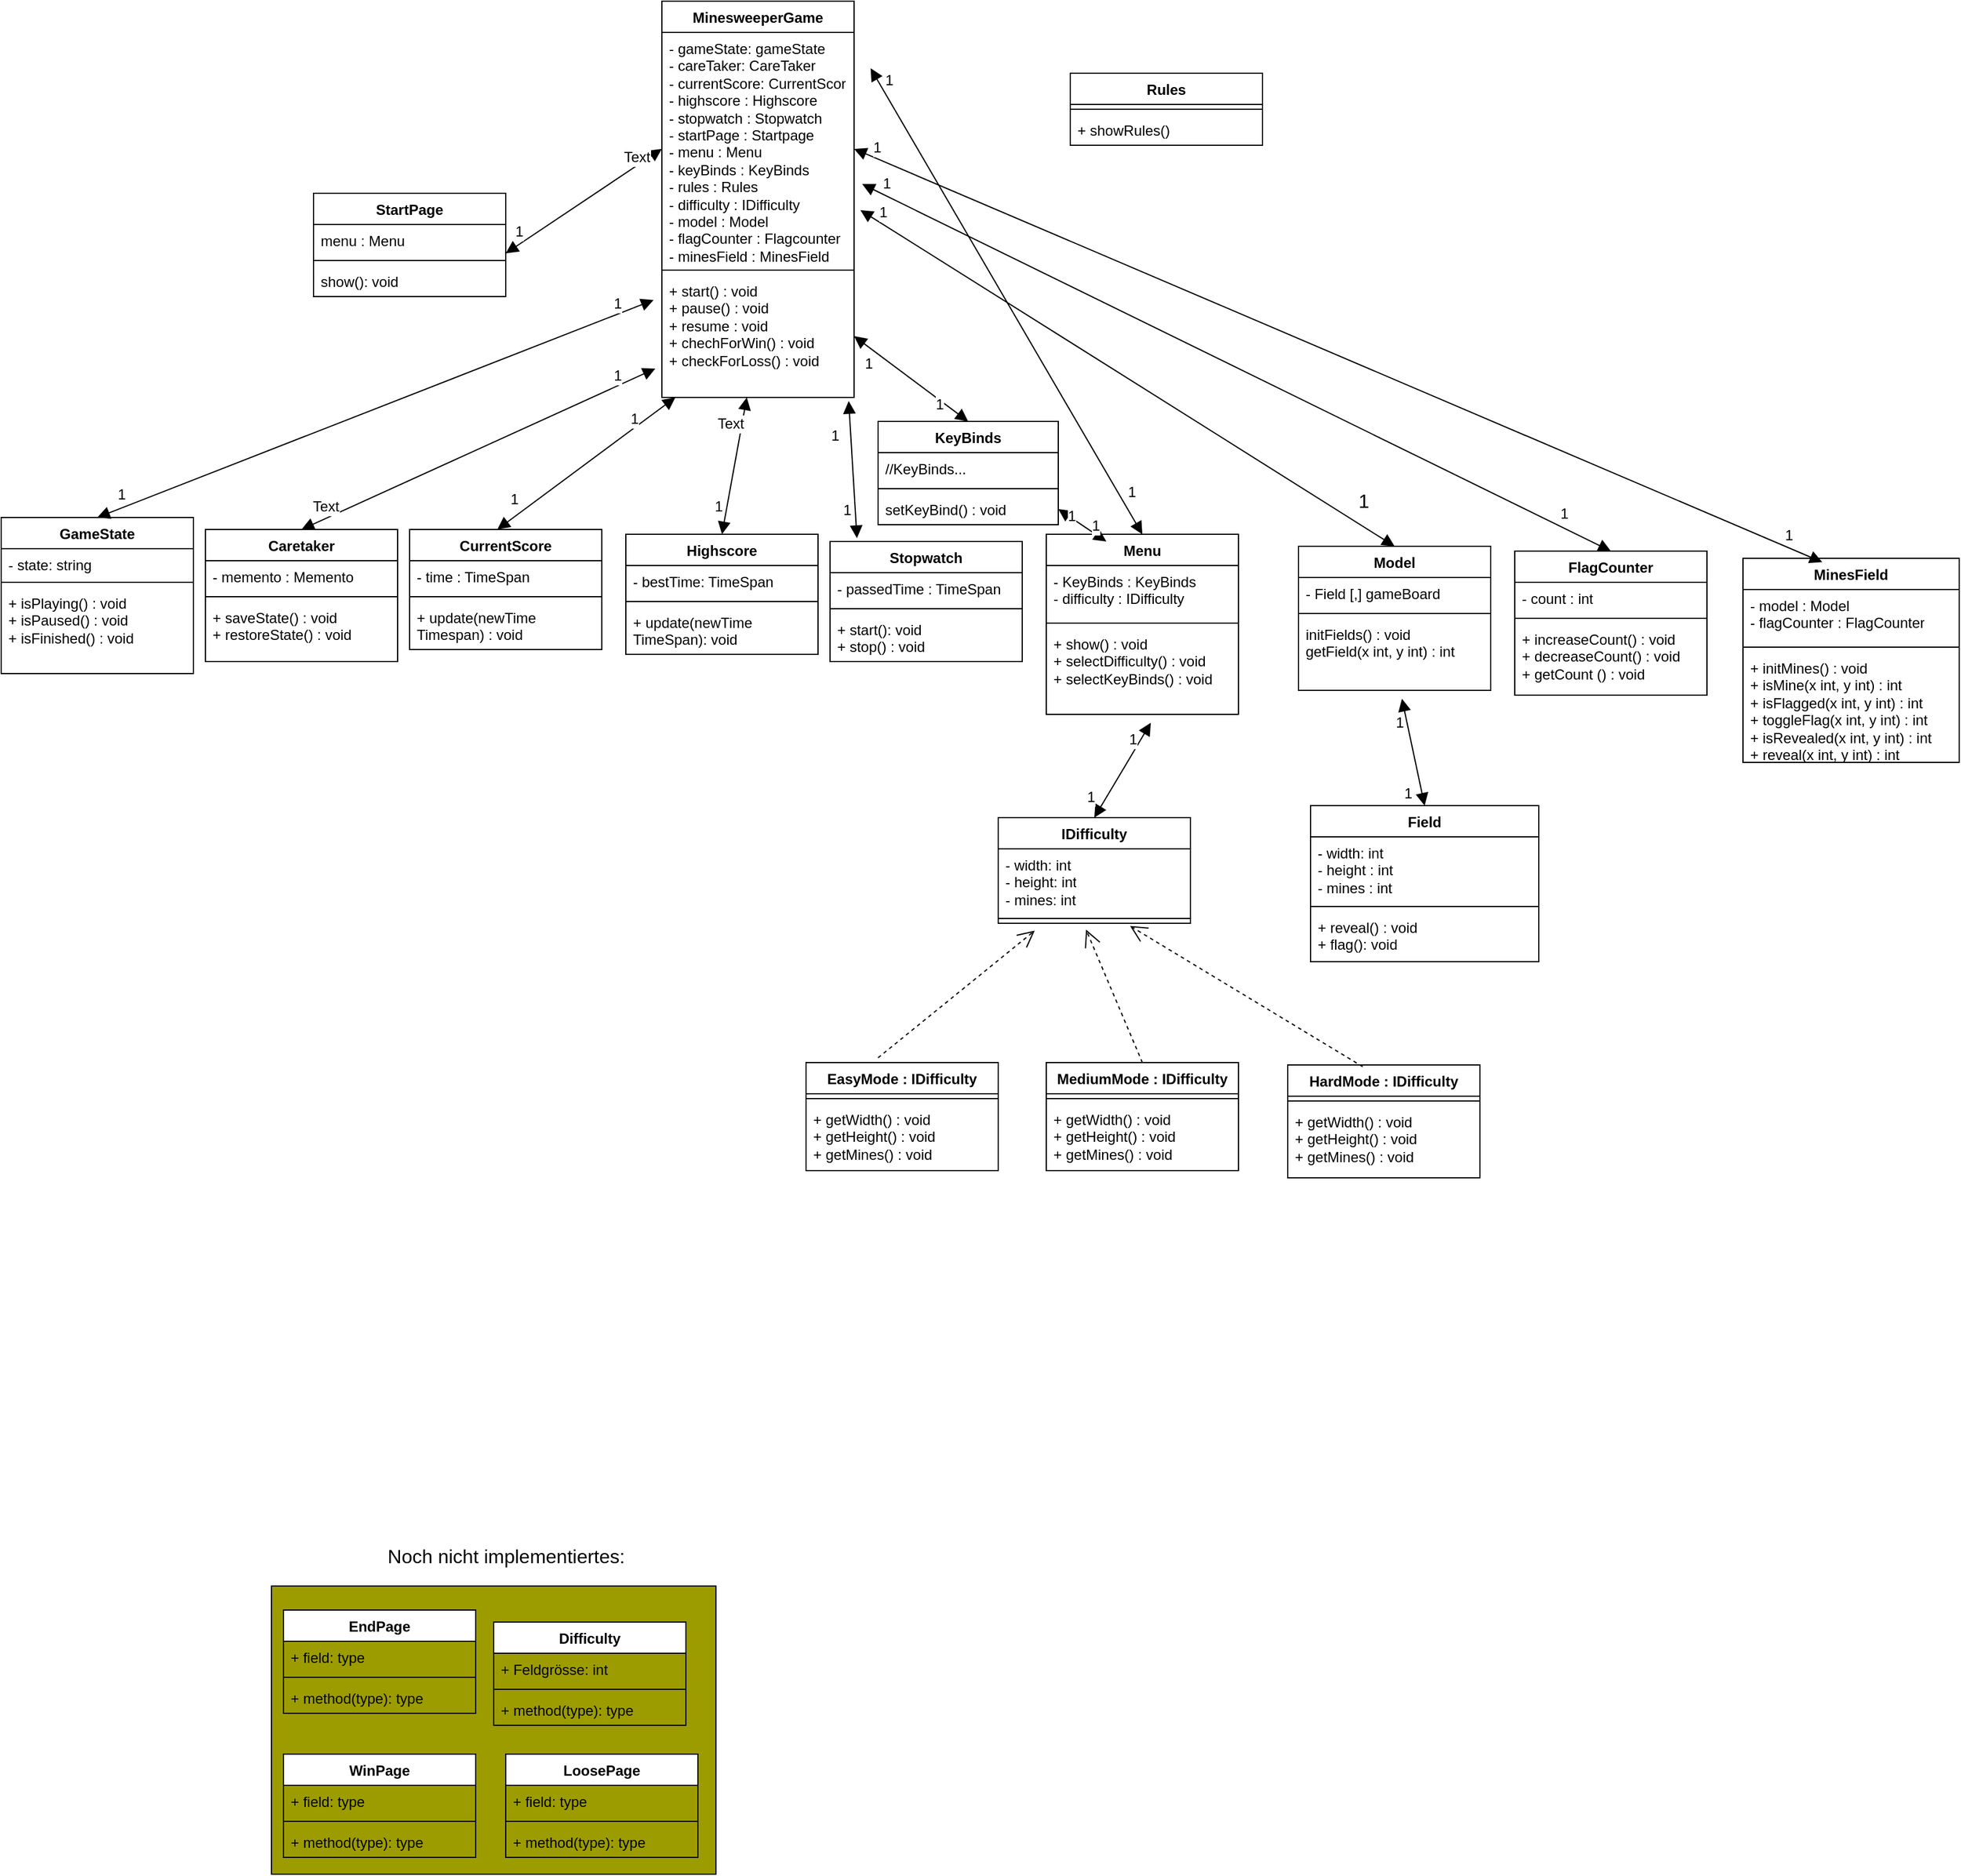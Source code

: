 <mxfile version="24.0.4" type="device">
  <diagram id="C5RBs43oDa-KdzZeNtuy" name="Page-1">
    <mxGraphModel dx="2055" dy="2181" grid="1" gridSize="10" guides="1" tooltips="1" connect="1" arrows="1" fold="1" page="1" pageScale="1" pageWidth="827" pageHeight="1169" math="0" shadow="0">
      <root>
        <mxCell id="WIyWlLk6GJQsqaUBKTNV-0" />
        <mxCell id="WIyWlLk6GJQsqaUBKTNV-1" parent="WIyWlLk6GJQsqaUBKTNV-0" />
        <mxCell id="F9pFGgRLEdfnZddBfuAZ-61" value="" style="rounded=0;whiteSpace=wrap;html=1;fillColor=#9C9C00;" parent="WIyWlLk6GJQsqaUBKTNV-1" vertex="1">
          <mxGeometry x="235" y="760" width="370" height="240" as="geometry" />
        </mxCell>
        <mxCell id="F9pFGgRLEdfnZddBfuAZ-0" value="MinesweeperGame" style="swimlane;fontStyle=1;align=center;verticalAlign=top;childLayout=stackLayout;horizontal=1;startSize=26;horizontalStack=0;resizeParent=1;resizeParentMax=0;resizeLast=0;collapsible=1;marginBottom=0;whiteSpace=wrap;html=1;" parent="WIyWlLk6GJQsqaUBKTNV-1" vertex="1">
          <mxGeometry x="560" y="-560" width="160" height="330" as="geometry" />
        </mxCell>
        <mxCell id="F9pFGgRLEdfnZddBfuAZ-1" value="- gameState: gameState&lt;div&gt;- careTaker: CareTaker&lt;/div&gt;&lt;div&gt;- currentScore: CurrentScor&lt;/div&gt;&lt;div&gt;- highscore : Highscore&lt;/div&gt;&lt;div&gt;- stopwatch : Stopwatch&lt;/div&gt;&lt;div&gt;- startPage : Startpage&lt;/div&gt;&lt;div&gt;- menu : Menu&lt;/div&gt;&lt;div&gt;- keyBinds : KeyBinds&lt;/div&gt;&lt;div&gt;- rules : Rules&lt;/div&gt;&lt;div&gt;- difficulty : IDifficulty&lt;/div&gt;&lt;div&gt;- model : Model&lt;/div&gt;&lt;div&gt;- flagCounter : Flagcounter&lt;/div&gt;&lt;div&gt;- minesField : MinesField&lt;/div&gt;" style="text;strokeColor=none;fillColor=none;align=left;verticalAlign=top;spacingLeft=4;spacingRight=4;overflow=hidden;rotatable=0;points=[[0,0.5],[1,0.5]];portConstraint=eastwest;whiteSpace=wrap;html=1;" parent="F9pFGgRLEdfnZddBfuAZ-0" vertex="1">
          <mxGeometry y="26" width="160" height="194" as="geometry" />
        </mxCell>
        <mxCell id="F9pFGgRLEdfnZddBfuAZ-2" value="" style="line;strokeWidth=1;fillColor=none;align=left;verticalAlign=middle;spacingTop=-1;spacingLeft=3;spacingRight=3;rotatable=0;labelPosition=right;points=[];portConstraint=eastwest;strokeColor=inherit;" parent="F9pFGgRLEdfnZddBfuAZ-0" vertex="1">
          <mxGeometry y="220" width="160" height="8" as="geometry" />
        </mxCell>
        <mxCell id="F9pFGgRLEdfnZddBfuAZ-3" value="+ start() : void&lt;div&gt;+ pause() : void&lt;/div&gt;&lt;div&gt;+ resume : void&lt;/div&gt;&lt;div&gt;+ chechForWin() : void&lt;/div&gt;&lt;div&gt;+ checkForLoss() : void&lt;br&gt;&lt;div&gt;&lt;br&gt;&lt;/div&gt;&lt;/div&gt;" style="text;strokeColor=none;fillColor=none;align=left;verticalAlign=top;spacingLeft=4;spacingRight=4;overflow=hidden;rotatable=0;points=[[0,0.5],[1,0.5]];portConstraint=eastwest;whiteSpace=wrap;html=1;" parent="F9pFGgRLEdfnZddBfuAZ-0" vertex="1">
          <mxGeometry y="228" width="160" height="102" as="geometry" />
        </mxCell>
        <mxCell id="F9pFGgRLEdfnZddBfuAZ-4" value="Menu" style="swimlane;fontStyle=1;align=center;verticalAlign=top;childLayout=stackLayout;horizontal=1;startSize=26;horizontalStack=0;resizeParent=1;resizeParentMax=0;resizeLast=0;collapsible=1;marginBottom=0;whiteSpace=wrap;html=1;" parent="WIyWlLk6GJQsqaUBKTNV-1" vertex="1">
          <mxGeometry x="880" y="-116" width="160" height="150" as="geometry" />
        </mxCell>
        <mxCell id="F9pFGgRLEdfnZddBfuAZ-5" value="- KeyBinds : KeyBinds&lt;div&gt;- difficulty : IDifficulty&lt;/div&gt;" style="text;strokeColor=none;fillColor=none;align=left;verticalAlign=top;spacingLeft=4;spacingRight=4;overflow=hidden;rotatable=0;points=[[0,0.5],[1,0.5]];portConstraint=eastwest;whiteSpace=wrap;html=1;" parent="F9pFGgRLEdfnZddBfuAZ-4" vertex="1">
          <mxGeometry y="26" width="160" height="44" as="geometry" />
        </mxCell>
        <mxCell id="F9pFGgRLEdfnZddBfuAZ-6" value="" style="line;strokeWidth=1;fillColor=none;align=left;verticalAlign=middle;spacingTop=-1;spacingLeft=3;spacingRight=3;rotatable=0;labelPosition=right;points=[];portConstraint=eastwest;strokeColor=inherit;" parent="F9pFGgRLEdfnZddBfuAZ-4" vertex="1">
          <mxGeometry y="70" width="160" height="8" as="geometry" />
        </mxCell>
        <mxCell id="F9pFGgRLEdfnZddBfuAZ-7" value="+ show() : void&lt;div&gt;+ selectDifficulty() : void&lt;/div&gt;&lt;div&gt;+ selectKeyBinds() : void&lt;/div&gt;" style="text;strokeColor=none;fillColor=none;align=left;verticalAlign=top;spacingLeft=4;spacingRight=4;overflow=hidden;rotatable=0;points=[[0,0.5],[1,0.5]];portConstraint=eastwest;whiteSpace=wrap;html=1;" parent="F9pFGgRLEdfnZddBfuAZ-4" vertex="1">
          <mxGeometry y="78" width="160" height="72" as="geometry" />
        </mxCell>
        <mxCell id="F9pFGgRLEdfnZddBfuAZ-8" value="MinesField" style="swimlane;fontStyle=1;align=center;verticalAlign=top;childLayout=stackLayout;horizontal=1;startSize=26;horizontalStack=0;resizeParent=1;resizeParentMax=0;resizeLast=0;collapsible=1;marginBottom=0;whiteSpace=wrap;html=1;" parent="WIyWlLk6GJQsqaUBKTNV-1" vertex="1">
          <mxGeometry x="1460" y="-96" width="180" height="170" as="geometry" />
        </mxCell>
        <mxCell id="F9pFGgRLEdfnZddBfuAZ-9" value="- model : Model&lt;div&gt;- flagCounter : FlagCounter&lt;/div&gt;" style="text;strokeColor=none;fillColor=none;align=left;verticalAlign=top;spacingLeft=4;spacingRight=4;overflow=hidden;rotatable=0;points=[[0,0.5],[1,0.5]];portConstraint=eastwest;whiteSpace=wrap;html=1;" parent="F9pFGgRLEdfnZddBfuAZ-8" vertex="1">
          <mxGeometry y="26" width="180" height="44" as="geometry" />
        </mxCell>
        <mxCell id="F9pFGgRLEdfnZddBfuAZ-10" value="" style="line;strokeWidth=1;fillColor=none;align=left;verticalAlign=middle;spacingTop=-1;spacingLeft=3;spacingRight=3;rotatable=0;labelPosition=right;points=[];portConstraint=eastwest;strokeColor=inherit;" parent="F9pFGgRLEdfnZddBfuAZ-8" vertex="1">
          <mxGeometry y="70" width="180" height="8" as="geometry" />
        </mxCell>
        <mxCell id="F9pFGgRLEdfnZddBfuAZ-11" value="+ initMines() : void&lt;div&gt;+ isMine(x int, y int) : int&lt;/div&gt;&lt;div&gt;+ isFlagged&lt;span style=&quot;background-color: initial;&quot;&gt;(x int, y int) : int&lt;/span&gt;&lt;/div&gt;&lt;div&gt;&lt;span style=&quot;background-color: initial;&quot;&gt;+ toggleFlag&lt;/span&gt;&lt;span style=&quot;background-color: initial;&quot;&gt;(x int, y int) : int&lt;/span&gt;&lt;/div&gt;&lt;div&gt;&lt;span style=&quot;background-color: initial;&quot;&gt;+ isRevealed&lt;/span&gt;&lt;span style=&quot;background-color: initial;&quot;&gt;(x int, y int) : int&lt;/span&gt;&lt;/div&gt;&lt;div&gt;+ reveal&lt;span style=&quot;background-color: initial;&quot;&gt;(x int, y int) : int&lt;/span&gt;&lt;/div&gt;" style="text;strokeColor=none;fillColor=none;align=left;verticalAlign=top;spacingLeft=4;spacingRight=4;overflow=hidden;rotatable=0;points=[[0,0.5],[1,0.5]];portConstraint=eastwest;whiteSpace=wrap;html=1;" parent="F9pFGgRLEdfnZddBfuAZ-8" vertex="1">
          <mxGeometry y="78" width="180" height="92" as="geometry" />
        </mxCell>
        <mxCell id="F9pFGgRLEdfnZddBfuAZ-12" value="GameState" style="swimlane;fontStyle=1;align=center;verticalAlign=top;childLayout=stackLayout;horizontal=1;startSize=26;horizontalStack=0;resizeParent=1;resizeParentMax=0;resizeLast=0;collapsible=1;marginBottom=0;whiteSpace=wrap;html=1;" parent="WIyWlLk6GJQsqaUBKTNV-1" vertex="1">
          <mxGeometry x="10" y="-130" width="160" height="130" as="geometry" />
        </mxCell>
        <mxCell id="F9pFGgRLEdfnZddBfuAZ-13" value="- state: string&lt;div&gt;&lt;br&gt;&lt;/div&gt;" style="text;strokeColor=none;fillColor=none;align=left;verticalAlign=top;spacingLeft=4;spacingRight=4;overflow=hidden;rotatable=0;points=[[0,0.5],[1,0.5]];portConstraint=eastwest;whiteSpace=wrap;html=1;" parent="F9pFGgRLEdfnZddBfuAZ-12" vertex="1">
          <mxGeometry y="26" width="160" height="24" as="geometry" />
        </mxCell>
        <mxCell id="F9pFGgRLEdfnZddBfuAZ-14" value="" style="line;strokeWidth=1;fillColor=none;align=left;verticalAlign=middle;spacingTop=-1;spacingLeft=3;spacingRight=3;rotatable=0;labelPosition=right;points=[];portConstraint=eastwest;strokeColor=inherit;" parent="F9pFGgRLEdfnZddBfuAZ-12" vertex="1">
          <mxGeometry y="50" width="160" height="8" as="geometry" />
        </mxCell>
        <mxCell id="F9pFGgRLEdfnZddBfuAZ-15" value="+ isPlaying() : void&lt;div&gt;+ isPaused() : void&lt;/div&gt;&lt;div&gt;+ isFinished() : void&lt;/div&gt;" style="text;strokeColor=none;fillColor=none;align=left;verticalAlign=top;spacingLeft=4;spacingRight=4;overflow=hidden;rotatable=0;points=[[0,0.5],[1,0.5]];portConstraint=eastwest;whiteSpace=wrap;html=1;" parent="F9pFGgRLEdfnZddBfuAZ-12" vertex="1">
          <mxGeometry y="58" width="160" height="72" as="geometry" />
        </mxCell>
        <mxCell id="F9pFGgRLEdfnZddBfuAZ-16" value="Highscore" style="swimlane;fontStyle=1;align=center;verticalAlign=top;childLayout=stackLayout;horizontal=1;startSize=26;horizontalStack=0;resizeParent=1;resizeParentMax=0;resizeLast=0;collapsible=1;marginBottom=0;whiteSpace=wrap;html=1;" parent="WIyWlLk6GJQsqaUBKTNV-1" vertex="1">
          <mxGeometry x="530" y="-116" width="160" height="100" as="geometry" />
        </mxCell>
        <mxCell id="F9pFGgRLEdfnZddBfuAZ-17" value="- bestTime: TimeSpan" style="text;strokeColor=none;fillColor=none;align=left;verticalAlign=top;spacingLeft=4;spacingRight=4;overflow=hidden;rotatable=0;points=[[0,0.5],[1,0.5]];portConstraint=eastwest;whiteSpace=wrap;html=1;" parent="F9pFGgRLEdfnZddBfuAZ-16" vertex="1">
          <mxGeometry y="26" width="160" height="26" as="geometry" />
        </mxCell>
        <mxCell id="F9pFGgRLEdfnZddBfuAZ-18" value="" style="line;strokeWidth=1;fillColor=none;align=left;verticalAlign=middle;spacingTop=-1;spacingLeft=3;spacingRight=3;rotatable=0;labelPosition=right;points=[];portConstraint=eastwest;strokeColor=inherit;" parent="F9pFGgRLEdfnZddBfuAZ-16" vertex="1">
          <mxGeometry y="52" width="160" height="8" as="geometry" />
        </mxCell>
        <mxCell id="F9pFGgRLEdfnZddBfuAZ-19" value="+ update(newTime TimeSpan): void" style="text;strokeColor=none;fillColor=none;align=left;verticalAlign=top;spacingLeft=4;spacingRight=4;overflow=hidden;rotatable=0;points=[[0,0.5],[1,0.5]];portConstraint=eastwest;whiteSpace=wrap;html=1;" parent="F9pFGgRLEdfnZddBfuAZ-16" vertex="1">
          <mxGeometry y="60" width="160" height="40" as="geometry" />
        </mxCell>
        <mxCell id="F9pFGgRLEdfnZddBfuAZ-20" value="Stopwatch" style="swimlane;fontStyle=1;align=center;verticalAlign=top;childLayout=stackLayout;horizontal=1;startSize=26;horizontalStack=0;resizeParent=1;resizeParentMax=0;resizeLast=0;collapsible=1;marginBottom=0;whiteSpace=wrap;html=1;" parent="WIyWlLk6GJQsqaUBKTNV-1" vertex="1">
          <mxGeometry x="700" y="-110" width="160" height="100" as="geometry" />
        </mxCell>
        <mxCell id="F9pFGgRLEdfnZddBfuAZ-21" value="- passedTime : TimeSpan" style="text;strokeColor=none;fillColor=none;align=left;verticalAlign=top;spacingLeft=4;spacingRight=4;overflow=hidden;rotatable=0;points=[[0,0.5],[1,0.5]];portConstraint=eastwest;whiteSpace=wrap;html=1;" parent="F9pFGgRLEdfnZddBfuAZ-20" vertex="1">
          <mxGeometry y="26" width="160" height="26" as="geometry" />
        </mxCell>
        <mxCell id="F9pFGgRLEdfnZddBfuAZ-22" value="" style="line;strokeWidth=1;fillColor=none;align=left;verticalAlign=middle;spacingTop=-1;spacingLeft=3;spacingRight=3;rotatable=0;labelPosition=right;points=[];portConstraint=eastwest;strokeColor=inherit;" parent="F9pFGgRLEdfnZddBfuAZ-20" vertex="1">
          <mxGeometry y="52" width="160" height="8" as="geometry" />
        </mxCell>
        <mxCell id="F9pFGgRLEdfnZddBfuAZ-23" value="+ start(): void&lt;div&gt;+ stop() : void&lt;/div&gt;" style="text;strokeColor=none;fillColor=none;align=left;verticalAlign=top;spacingLeft=4;spacingRight=4;overflow=hidden;rotatable=0;points=[[0,0.5],[1,0.5]];portConstraint=eastwest;whiteSpace=wrap;html=1;" parent="F9pFGgRLEdfnZddBfuAZ-20" vertex="1">
          <mxGeometry y="60" width="160" height="40" as="geometry" />
        </mxCell>
        <mxCell id="F9pFGgRLEdfnZddBfuAZ-24" value="CurrentScore" style="swimlane;fontStyle=1;align=center;verticalAlign=top;childLayout=stackLayout;horizontal=1;startSize=26;horizontalStack=0;resizeParent=1;resizeParentMax=0;resizeLast=0;collapsible=1;marginBottom=0;whiteSpace=wrap;html=1;" parent="WIyWlLk6GJQsqaUBKTNV-1" vertex="1">
          <mxGeometry x="350" y="-120" width="160" height="100" as="geometry" />
        </mxCell>
        <mxCell id="F9pFGgRLEdfnZddBfuAZ-25" value="- time : TimeSpan" style="text;strokeColor=none;fillColor=none;align=left;verticalAlign=top;spacingLeft=4;spacingRight=4;overflow=hidden;rotatable=0;points=[[0,0.5],[1,0.5]];portConstraint=eastwest;whiteSpace=wrap;html=1;" parent="F9pFGgRLEdfnZddBfuAZ-24" vertex="1">
          <mxGeometry y="26" width="160" height="26" as="geometry" />
        </mxCell>
        <mxCell id="F9pFGgRLEdfnZddBfuAZ-26" value="" style="line;strokeWidth=1;fillColor=none;align=left;verticalAlign=middle;spacingTop=-1;spacingLeft=3;spacingRight=3;rotatable=0;labelPosition=right;points=[];portConstraint=eastwest;strokeColor=inherit;" parent="F9pFGgRLEdfnZddBfuAZ-24" vertex="1">
          <mxGeometry y="52" width="160" height="8" as="geometry" />
        </mxCell>
        <mxCell id="F9pFGgRLEdfnZddBfuAZ-27" value="+ update(newTime Timespan) : void" style="text;strokeColor=none;fillColor=none;align=left;verticalAlign=top;spacingLeft=4;spacingRight=4;overflow=hidden;rotatable=0;points=[[0,0.5],[1,0.5]];portConstraint=eastwest;whiteSpace=wrap;html=1;" parent="F9pFGgRLEdfnZddBfuAZ-24" vertex="1">
          <mxGeometry y="60" width="160" height="40" as="geometry" />
        </mxCell>
        <mxCell id="F9pFGgRLEdfnZddBfuAZ-28" value="FlagCounter" style="swimlane;fontStyle=1;align=center;verticalAlign=top;childLayout=stackLayout;horizontal=1;startSize=26;horizontalStack=0;resizeParent=1;resizeParentMax=0;resizeLast=0;collapsible=1;marginBottom=0;whiteSpace=wrap;html=1;" parent="WIyWlLk6GJQsqaUBKTNV-1" vertex="1">
          <mxGeometry x="1270" y="-102" width="160" height="120" as="geometry" />
        </mxCell>
        <mxCell id="F9pFGgRLEdfnZddBfuAZ-29" value="- count : int" style="text;strokeColor=none;fillColor=none;align=left;verticalAlign=top;spacingLeft=4;spacingRight=4;overflow=hidden;rotatable=0;points=[[0,0.5],[1,0.5]];portConstraint=eastwest;whiteSpace=wrap;html=1;" parent="F9pFGgRLEdfnZddBfuAZ-28" vertex="1">
          <mxGeometry y="26" width="160" height="26" as="geometry" />
        </mxCell>
        <mxCell id="F9pFGgRLEdfnZddBfuAZ-30" value="" style="line;strokeWidth=1;fillColor=none;align=left;verticalAlign=middle;spacingTop=-1;spacingLeft=3;spacingRight=3;rotatable=0;labelPosition=right;points=[];portConstraint=eastwest;strokeColor=inherit;" parent="F9pFGgRLEdfnZddBfuAZ-28" vertex="1">
          <mxGeometry y="52" width="160" height="8" as="geometry" />
        </mxCell>
        <mxCell id="F9pFGgRLEdfnZddBfuAZ-31" value="+ increaseCount() : void&lt;div&gt;+ decreaseCount() : void&lt;/div&gt;&lt;div&gt;+ getCount () : void&lt;/div&gt;" style="text;strokeColor=none;fillColor=none;align=left;verticalAlign=top;spacingLeft=4;spacingRight=4;overflow=hidden;rotatable=0;points=[[0,0.5],[1,0.5]];portConstraint=eastwest;whiteSpace=wrap;html=1;" parent="F9pFGgRLEdfnZddBfuAZ-28" vertex="1">
          <mxGeometry y="60" width="160" height="60" as="geometry" />
        </mxCell>
        <mxCell id="F9pFGgRLEdfnZddBfuAZ-32" value="Rules" style="swimlane;fontStyle=1;align=center;verticalAlign=top;childLayout=stackLayout;horizontal=1;startSize=26;horizontalStack=0;resizeParent=1;resizeParentMax=0;resizeLast=0;collapsible=1;marginBottom=0;whiteSpace=wrap;html=1;" parent="WIyWlLk6GJQsqaUBKTNV-1" vertex="1">
          <mxGeometry x="900" y="-500" width="160" height="60" as="geometry" />
        </mxCell>
        <mxCell id="F9pFGgRLEdfnZddBfuAZ-34" value="" style="line;strokeWidth=1;fillColor=none;align=left;verticalAlign=middle;spacingTop=-1;spacingLeft=3;spacingRight=3;rotatable=0;labelPosition=right;points=[];portConstraint=eastwest;strokeColor=inherit;" parent="F9pFGgRLEdfnZddBfuAZ-32" vertex="1">
          <mxGeometry y="26" width="160" height="8" as="geometry" />
        </mxCell>
        <mxCell id="F9pFGgRLEdfnZddBfuAZ-35" value="+ showRules()" style="text;strokeColor=none;fillColor=none;align=left;verticalAlign=top;spacingLeft=4;spacingRight=4;overflow=hidden;rotatable=0;points=[[0,0.5],[1,0.5]];portConstraint=eastwest;whiteSpace=wrap;html=1;" parent="F9pFGgRLEdfnZddBfuAZ-32" vertex="1">
          <mxGeometry y="34" width="160" height="26" as="geometry" />
        </mxCell>
        <mxCell id="F9pFGgRLEdfnZddBfuAZ-36" value="Caretaker" style="swimlane;fontStyle=1;align=center;verticalAlign=top;childLayout=stackLayout;horizontal=1;startSize=26;horizontalStack=0;resizeParent=1;resizeParentMax=0;resizeLast=0;collapsible=1;marginBottom=0;whiteSpace=wrap;html=1;" parent="WIyWlLk6GJQsqaUBKTNV-1" vertex="1">
          <mxGeometry x="180" y="-120" width="160" height="110" as="geometry" />
        </mxCell>
        <mxCell id="F9pFGgRLEdfnZddBfuAZ-37" value="- memento : Memento" style="text;strokeColor=none;fillColor=none;align=left;verticalAlign=top;spacingLeft=4;spacingRight=4;overflow=hidden;rotatable=0;points=[[0,0.5],[1,0.5]];portConstraint=eastwest;whiteSpace=wrap;html=1;" parent="F9pFGgRLEdfnZddBfuAZ-36" vertex="1">
          <mxGeometry y="26" width="160" height="26" as="geometry" />
        </mxCell>
        <mxCell id="F9pFGgRLEdfnZddBfuAZ-38" value="" style="line;strokeWidth=1;fillColor=none;align=left;verticalAlign=middle;spacingTop=-1;spacingLeft=3;spacingRight=3;rotatable=0;labelPosition=right;points=[];portConstraint=eastwest;strokeColor=inherit;" parent="F9pFGgRLEdfnZddBfuAZ-36" vertex="1">
          <mxGeometry y="52" width="160" height="8" as="geometry" />
        </mxCell>
        <mxCell id="F9pFGgRLEdfnZddBfuAZ-39" value="+ saveState() : void&lt;div&gt;+ restoreState() : void&lt;/div&gt;" style="text;strokeColor=none;fillColor=none;align=left;verticalAlign=top;spacingLeft=4;spacingRight=4;overflow=hidden;rotatable=0;points=[[0,0.5],[1,0.5]];portConstraint=eastwest;whiteSpace=wrap;html=1;" parent="F9pFGgRLEdfnZddBfuAZ-36" vertex="1">
          <mxGeometry y="60" width="160" height="50" as="geometry" />
        </mxCell>
        <mxCell id="F9pFGgRLEdfnZddBfuAZ-41" value="KeyBinds" style="swimlane;fontStyle=1;align=center;verticalAlign=top;childLayout=stackLayout;horizontal=1;startSize=26;horizontalStack=0;resizeParent=1;resizeParentMax=0;resizeLast=0;collapsible=1;marginBottom=0;whiteSpace=wrap;html=1;" parent="WIyWlLk6GJQsqaUBKTNV-1" vertex="1">
          <mxGeometry x="740" y="-210" width="150" height="86" as="geometry" />
        </mxCell>
        <mxCell id="F9pFGgRLEdfnZddBfuAZ-42" value="//KeyBinds..." style="text;strokeColor=none;fillColor=none;align=left;verticalAlign=top;spacingLeft=4;spacingRight=4;overflow=hidden;rotatable=0;points=[[0,0.5],[1,0.5]];portConstraint=eastwest;whiteSpace=wrap;html=1;" parent="F9pFGgRLEdfnZddBfuAZ-41" vertex="1">
          <mxGeometry y="26" width="150" height="26" as="geometry" />
        </mxCell>
        <mxCell id="F9pFGgRLEdfnZddBfuAZ-43" value="" style="line;strokeWidth=1;fillColor=none;align=left;verticalAlign=middle;spacingTop=-1;spacingLeft=3;spacingRight=3;rotatable=0;labelPosition=right;points=[];portConstraint=eastwest;strokeColor=inherit;" parent="F9pFGgRLEdfnZddBfuAZ-41" vertex="1">
          <mxGeometry y="52" width="150" height="8" as="geometry" />
        </mxCell>
        <mxCell id="F9pFGgRLEdfnZddBfuAZ-44" value="setKeyBind() : void" style="text;strokeColor=none;fillColor=none;align=left;verticalAlign=top;spacingLeft=4;spacingRight=4;overflow=hidden;rotatable=0;points=[[0,0.5],[1,0.5]];portConstraint=eastwest;whiteSpace=wrap;html=1;" parent="F9pFGgRLEdfnZddBfuAZ-41" vertex="1">
          <mxGeometry y="60" width="150" height="26" as="geometry" />
        </mxCell>
        <mxCell id="F9pFGgRLEdfnZddBfuAZ-52" value="StartPage" style="swimlane;fontStyle=1;align=center;verticalAlign=top;childLayout=stackLayout;horizontal=1;startSize=26;horizontalStack=0;resizeParent=1;resizeParentMax=0;resizeLast=0;collapsible=1;marginBottom=0;whiteSpace=wrap;html=1;" parent="WIyWlLk6GJQsqaUBKTNV-1" vertex="1">
          <mxGeometry x="270" y="-400" width="160" height="86" as="geometry" />
        </mxCell>
        <mxCell id="F9pFGgRLEdfnZddBfuAZ-53" value="menu : Menu" style="text;strokeColor=none;fillColor=none;align=left;verticalAlign=top;spacingLeft=4;spacingRight=4;overflow=hidden;rotatable=0;points=[[0,0.5],[1,0.5]];portConstraint=eastwest;whiteSpace=wrap;html=1;" parent="F9pFGgRLEdfnZddBfuAZ-52" vertex="1">
          <mxGeometry y="26" width="160" height="26" as="geometry" />
        </mxCell>
        <mxCell id="F9pFGgRLEdfnZddBfuAZ-54" value="" style="line;strokeWidth=1;fillColor=none;align=left;verticalAlign=middle;spacingTop=-1;spacingLeft=3;spacingRight=3;rotatable=0;labelPosition=right;points=[];portConstraint=eastwest;strokeColor=inherit;" parent="F9pFGgRLEdfnZddBfuAZ-52" vertex="1">
          <mxGeometry y="52" width="160" height="8" as="geometry" />
        </mxCell>
        <mxCell id="F9pFGgRLEdfnZddBfuAZ-55" value="show(): void" style="text;strokeColor=none;fillColor=none;align=left;verticalAlign=top;spacingLeft=4;spacingRight=4;overflow=hidden;rotatable=0;points=[[0,0.5],[1,0.5]];portConstraint=eastwest;whiteSpace=wrap;html=1;" parent="F9pFGgRLEdfnZddBfuAZ-52" vertex="1">
          <mxGeometry y="60" width="160" height="26" as="geometry" />
        </mxCell>
        <mxCell id="F9pFGgRLEdfnZddBfuAZ-57" value="EndPage" style="swimlane;fontStyle=1;align=center;verticalAlign=top;childLayout=stackLayout;horizontal=1;startSize=26;horizontalStack=0;resizeParent=1;resizeParentMax=0;resizeLast=0;collapsible=1;marginBottom=0;whiteSpace=wrap;html=1;" parent="WIyWlLk6GJQsqaUBKTNV-1" vertex="1">
          <mxGeometry x="245" y="780" width="160" height="86" as="geometry" />
        </mxCell>
        <mxCell id="F9pFGgRLEdfnZddBfuAZ-58" value="+ field: type" style="text;strokeColor=none;fillColor=none;align=left;verticalAlign=top;spacingLeft=4;spacingRight=4;overflow=hidden;rotatable=0;points=[[0,0.5],[1,0.5]];portConstraint=eastwest;whiteSpace=wrap;html=1;" parent="F9pFGgRLEdfnZddBfuAZ-57" vertex="1">
          <mxGeometry y="26" width="160" height="26" as="geometry" />
        </mxCell>
        <mxCell id="F9pFGgRLEdfnZddBfuAZ-59" value="" style="line;strokeWidth=1;fillColor=none;align=left;verticalAlign=middle;spacingTop=-1;spacingLeft=3;spacingRight=3;rotatable=0;labelPosition=right;points=[];portConstraint=eastwest;strokeColor=inherit;" parent="F9pFGgRLEdfnZddBfuAZ-57" vertex="1">
          <mxGeometry y="52" width="160" height="8" as="geometry" />
        </mxCell>
        <mxCell id="F9pFGgRLEdfnZddBfuAZ-60" value="+ method(type): type" style="text;strokeColor=none;fillColor=none;align=left;verticalAlign=top;spacingLeft=4;spacingRight=4;overflow=hidden;rotatable=0;points=[[0,0.5],[1,0.5]];portConstraint=eastwest;whiteSpace=wrap;html=1;" parent="F9pFGgRLEdfnZddBfuAZ-57" vertex="1">
          <mxGeometry y="60" width="160" height="26" as="geometry" />
        </mxCell>
        <mxCell id="F9pFGgRLEdfnZddBfuAZ-62" value="LoosePage" style="swimlane;fontStyle=1;align=center;verticalAlign=top;childLayout=stackLayout;horizontal=1;startSize=26;horizontalStack=0;resizeParent=1;resizeParentMax=0;resizeLast=0;collapsible=1;marginBottom=0;whiteSpace=wrap;html=1;" parent="WIyWlLk6GJQsqaUBKTNV-1" vertex="1">
          <mxGeometry x="430" y="900" width="160" height="86" as="geometry" />
        </mxCell>
        <mxCell id="F9pFGgRLEdfnZddBfuAZ-63" value="+ field: type" style="text;strokeColor=none;fillColor=none;align=left;verticalAlign=top;spacingLeft=4;spacingRight=4;overflow=hidden;rotatable=0;points=[[0,0.5],[1,0.5]];portConstraint=eastwest;whiteSpace=wrap;html=1;" parent="F9pFGgRLEdfnZddBfuAZ-62" vertex="1">
          <mxGeometry y="26" width="160" height="26" as="geometry" />
        </mxCell>
        <mxCell id="F9pFGgRLEdfnZddBfuAZ-64" value="" style="line;strokeWidth=1;fillColor=none;align=left;verticalAlign=middle;spacingTop=-1;spacingLeft=3;spacingRight=3;rotatable=0;labelPosition=right;points=[];portConstraint=eastwest;strokeColor=inherit;" parent="F9pFGgRLEdfnZddBfuAZ-62" vertex="1">
          <mxGeometry y="52" width="160" height="8" as="geometry" />
        </mxCell>
        <mxCell id="F9pFGgRLEdfnZddBfuAZ-65" value="+ method(type): type" style="text;strokeColor=none;fillColor=none;align=left;verticalAlign=top;spacingLeft=4;spacingRight=4;overflow=hidden;rotatable=0;points=[[0,0.5],[1,0.5]];portConstraint=eastwest;whiteSpace=wrap;html=1;" parent="F9pFGgRLEdfnZddBfuAZ-62" vertex="1">
          <mxGeometry y="60" width="160" height="26" as="geometry" />
        </mxCell>
        <mxCell id="F9pFGgRLEdfnZddBfuAZ-66" value="WinPage" style="swimlane;fontStyle=1;align=center;verticalAlign=top;childLayout=stackLayout;horizontal=1;startSize=26;horizontalStack=0;resizeParent=1;resizeParentMax=0;resizeLast=0;collapsible=1;marginBottom=0;whiteSpace=wrap;html=1;" parent="WIyWlLk6GJQsqaUBKTNV-1" vertex="1">
          <mxGeometry x="245" y="900" width="160" height="86" as="geometry" />
        </mxCell>
        <mxCell id="F9pFGgRLEdfnZddBfuAZ-67" value="+ field: type" style="text;strokeColor=none;fillColor=none;align=left;verticalAlign=top;spacingLeft=4;spacingRight=4;overflow=hidden;rotatable=0;points=[[0,0.5],[1,0.5]];portConstraint=eastwest;whiteSpace=wrap;html=1;" parent="F9pFGgRLEdfnZddBfuAZ-66" vertex="1">
          <mxGeometry y="26" width="160" height="26" as="geometry" />
        </mxCell>
        <mxCell id="F9pFGgRLEdfnZddBfuAZ-68" value="" style="line;strokeWidth=1;fillColor=none;align=left;verticalAlign=middle;spacingTop=-1;spacingLeft=3;spacingRight=3;rotatable=0;labelPosition=right;points=[];portConstraint=eastwest;strokeColor=inherit;" parent="F9pFGgRLEdfnZddBfuAZ-66" vertex="1">
          <mxGeometry y="52" width="160" height="8" as="geometry" />
        </mxCell>
        <mxCell id="F9pFGgRLEdfnZddBfuAZ-69" value="+ method(type): type" style="text;strokeColor=none;fillColor=none;align=left;verticalAlign=top;spacingLeft=4;spacingRight=4;overflow=hidden;rotatable=0;points=[[0,0.5],[1,0.5]];portConstraint=eastwest;whiteSpace=wrap;html=1;" parent="F9pFGgRLEdfnZddBfuAZ-66" vertex="1">
          <mxGeometry y="60" width="160" height="26" as="geometry" />
        </mxCell>
        <mxCell id="F9pFGgRLEdfnZddBfuAZ-80" value="EasyMode : IDifficulty" style="swimlane;fontStyle=1;align=center;verticalAlign=top;childLayout=stackLayout;horizontal=1;startSize=26;horizontalStack=0;resizeParent=1;resizeParentMax=0;resizeLast=0;collapsible=1;marginBottom=0;whiteSpace=wrap;html=1;" parent="WIyWlLk6GJQsqaUBKTNV-1" vertex="1">
          <mxGeometry x="680" y="324" width="160" height="90" as="geometry" />
        </mxCell>
        <mxCell id="F9pFGgRLEdfnZddBfuAZ-82" value="" style="line;strokeWidth=1;fillColor=none;align=left;verticalAlign=middle;spacingTop=-1;spacingLeft=3;spacingRight=3;rotatable=0;labelPosition=right;points=[];portConstraint=eastwest;strokeColor=inherit;" parent="F9pFGgRLEdfnZddBfuAZ-80" vertex="1">
          <mxGeometry y="26" width="160" height="8" as="geometry" />
        </mxCell>
        <mxCell id="F9pFGgRLEdfnZddBfuAZ-83" value="+ getWidth() : void&lt;div&gt;+ getHeight() : void&lt;/div&gt;&lt;div&gt;+ getMines() : void&lt;/div&gt;&lt;div&gt;&lt;br&gt;&lt;/div&gt;" style="text;strokeColor=none;fillColor=none;align=left;verticalAlign=top;spacingLeft=4;spacingRight=4;overflow=hidden;rotatable=0;points=[[0,0.5],[1,0.5]];portConstraint=eastwest;whiteSpace=wrap;html=1;" parent="F9pFGgRLEdfnZddBfuAZ-80" vertex="1">
          <mxGeometry y="34" width="160" height="56" as="geometry" />
        </mxCell>
        <mxCell id="F9pFGgRLEdfnZddBfuAZ-84" value="IDifficulty" style="swimlane;fontStyle=1;align=center;verticalAlign=top;childLayout=stackLayout;horizontal=1;startSize=26;horizontalStack=0;resizeParent=1;resizeParentMax=0;resizeLast=0;collapsible=1;marginBottom=0;whiteSpace=wrap;html=1;" parent="WIyWlLk6GJQsqaUBKTNV-1" vertex="1">
          <mxGeometry x="840" y="120" width="160" height="88" as="geometry" />
        </mxCell>
        <mxCell id="YOWQlKmZ6_WItxgnbLPZ-43" value="" style="endArrow=block;startArrow=block;endFill=1;startFill=1;html=1;rounded=0;fontSize=12;startSize=8;endSize=8;curved=1;exitX=0.544;exitY=1.097;exitDx=0;exitDy=0;exitPerimeter=0;" edge="1" parent="F9pFGgRLEdfnZddBfuAZ-84" source="F9pFGgRLEdfnZddBfuAZ-7">
          <mxGeometry width="160" relative="1" as="geometry">
            <mxPoint x="228" y="-70" as="sourcePoint" />
            <mxPoint x="80" as="targetPoint" />
          </mxGeometry>
        </mxCell>
        <mxCell id="YOWQlKmZ6_WItxgnbLPZ-44" value="1" style="edgeLabel;html=1;align=center;verticalAlign=middle;resizable=0;points=[];fontSize=12;" vertex="1" connectable="0" parent="YOWQlKmZ6_WItxgnbLPZ-43">
          <mxGeometry x="0.72" y="-12" relative="1" as="geometry">
            <mxPoint as="offset" />
          </mxGeometry>
        </mxCell>
        <mxCell id="YOWQlKmZ6_WItxgnbLPZ-45" value="1" style="edgeLabel;html=1;align=center;verticalAlign=middle;resizable=0;points=[];fontSize=12;" vertex="1" connectable="0" parent="YOWQlKmZ6_WItxgnbLPZ-43">
          <mxGeometry x="-0.581" y="-6" relative="1" as="geometry">
            <mxPoint as="offset" />
          </mxGeometry>
        </mxCell>
        <mxCell id="LIhIFcXpH7L_KkdDFhsQ-8" value="- width: int&lt;div&gt;- height: int&lt;/div&gt;&lt;div&gt;- mines: int&lt;/div&gt;" style="text;strokeColor=none;fillColor=none;align=left;verticalAlign=top;spacingLeft=4;spacingRight=4;overflow=hidden;rotatable=0;points=[[0,0.5],[1,0.5]];portConstraint=eastwest;whiteSpace=wrap;html=1;" parent="F9pFGgRLEdfnZddBfuAZ-84" vertex="1">
          <mxGeometry y="26" width="160" height="54" as="geometry" />
        </mxCell>
        <mxCell id="F9pFGgRLEdfnZddBfuAZ-86" value="" style="line;strokeWidth=1;fillColor=none;align=left;verticalAlign=middle;spacingTop=-1;spacingLeft=3;spacingRight=3;rotatable=0;labelPosition=right;points=[];portConstraint=eastwest;strokeColor=inherit;" parent="F9pFGgRLEdfnZddBfuAZ-84" vertex="1">
          <mxGeometry y="80" width="160" height="8" as="geometry" />
        </mxCell>
        <mxCell id="F9pFGgRLEdfnZddBfuAZ-89" value="MediumMode : IDifficulty" style="swimlane;fontStyle=1;align=center;verticalAlign=top;childLayout=stackLayout;horizontal=1;startSize=26;horizontalStack=0;resizeParent=1;resizeParentMax=0;resizeLast=0;collapsible=1;marginBottom=0;whiteSpace=wrap;html=1;" parent="WIyWlLk6GJQsqaUBKTNV-1" vertex="1">
          <mxGeometry x="880" y="324" width="160" height="90" as="geometry" />
        </mxCell>
        <mxCell id="F9pFGgRLEdfnZddBfuAZ-91" value="" style="line;strokeWidth=1;fillColor=none;align=left;verticalAlign=middle;spacingTop=-1;spacingLeft=3;spacingRight=3;rotatable=0;labelPosition=right;points=[];portConstraint=eastwest;strokeColor=inherit;" parent="F9pFGgRLEdfnZddBfuAZ-89" vertex="1">
          <mxGeometry y="26" width="160" height="8" as="geometry" />
        </mxCell>
        <mxCell id="F9pFGgRLEdfnZddBfuAZ-92" value="+ getWidth() : void&lt;div&gt;+ getHeight() : void&lt;/div&gt;&lt;div&gt;+ getMines() : void&lt;/div&gt;&lt;div&gt;&lt;br&gt;&lt;/div&gt;" style="text;strokeColor=none;fillColor=none;align=left;verticalAlign=top;spacingLeft=4;spacingRight=4;overflow=hidden;rotatable=0;points=[[0,0.5],[1,0.5]];portConstraint=eastwest;whiteSpace=wrap;html=1;" parent="F9pFGgRLEdfnZddBfuAZ-89" vertex="1">
          <mxGeometry y="34" width="160" height="56" as="geometry" />
        </mxCell>
        <mxCell id="F9pFGgRLEdfnZddBfuAZ-93" value="HardMode : IDifficulty" style="swimlane;fontStyle=1;align=center;verticalAlign=top;childLayout=stackLayout;horizontal=1;startSize=26;horizontalStack=0;resizeParent=1;resizeParentMax=0;resizeLast=0;collapsible=1;marginBottom=0;whiteSpace=wrap;html=1;" parent="WIyWlLk6GJQsqaUBKTNV-1" vertex="1">
          <mxGeometry x="1081" y="326" width="160" height="94" as="geometry" />
        </mxCell>
        <mxCell id="F9pFGgRLEdfnZddBfuAZ-95" value="" style="line;strokeWidth=1;fillColor=none;align=left;verticalAlign=middle;spacingTop=-1;spacingLeft=3;spacingRight=3;rotatable=0;labelPosition=right;points=[];portConstraint=eastwest;strokeColor=inherit;" parent="F9pFGgRLEdfnZddBfuAZ-93" vertex="1">
          <mxGeometry y="26" width="160" height="8" as="geometry" />
        </mxCell>
        <mxCell id="F9pFGgRLEdfnZddBfuAZ-96" value="+ getWidth() : void&lt;div&gt;+ getHeight() : void&lt;/div&gt;&lt;div&gt;+ getMines() : void&lt;/div&gt;&lt;div&gt;&lt;br&gt;&lt;/div&gt;" style="text;strokeColor=none;fillColor=none;align=left;verticalAlign=top;spacingLeft=4;spacingRight=4;overflow=hidden;rotatable=0;points=[[0,0.5],[1,0.5]];portConstraint=eastwest;whiteSpace=wrap;html=1;" parent="F9pFGgRLEdfnZddBfuAZ-93" vertex="1">
          <mxGeometry y="34" width="160" height="60" as="geometry" />
        </mxCell>
        <mxCell id="F9pFGgRLEdfnZddBfuAZ-97" value="Difficulty" style="swimlane;fontStyle=1;align=center;verticalAlign=top;childLayout=stackLayout;horizontal=1;startSize=26;horizontalStack=0;resizeParent=1;resizeParentMax=0;resizeLast=0;collapsible=1;marginBottom=0;whiteSpace=wrap;html=1;" parent="WIyWlLk6GJQsqaUBKTNV-1" vertex="1">
          <mxGeometry x="420" y="790" width="160" height="86" as="geometry" />
        </mxCell>
        <mxCell id="F9pFGgRLEdfnZddBfuAZ-98" value="+ Feldgrösse: int" style="text;strokeColor=none;fillColor=none;align=left;verticalAlign=top;spacingLeft=4;spacingRight=4;overflow=hidden;rotatable=0;points=[[0,0.5],[1,0.5]];portConstraint=eastwest;whiteSpace=wrap;html=1;" parent="F9pFGgRLEdfnZddBfuAZ-97" vertex="1">
          <mxGeometry y="26" width="160" height="26" as="geometry" />
        </mxCell>
        <mxCell id="F9pFGgRLEdfnZddBfuAZ-99" value="" style="line;strokeWidth=1;fillColor=none;align=left;verticalAlign=middle;spacingTop=-1;spacingLeft=3;spacingRight=3;rotatable=0;labelPosition=right;points=[];portConstraint=eastwest;strokeColor=inherit;" parent="F9pFGgRLEdfnZddBfuAZ-97" vertex="1">
          <mxGeometry y="52" width="160" height="8" as="geometry" />
        </mxCell>
        <mxCell id="F9pFGgRLEdfnZddBfuAZ-100" value="+ method(type): type" style="text;strokeColor=none;fillColor=none;align=left;verticalAlign=top;spacingLeft=4;spacingRight=4;overflow=hidden;rotatable=0;points=[[0,0.5],[1,0.5]];portConstraint=eastwest;whiteSpace=wrap;html=1;" parent="F9pFGgRLEdfnZddBfuAZ-97" vertex="1">
          <mxGeometry y="60" width="160" height="26" as="geometry" />
        </mxCell>
        <mxCell id="LIhIFcXpH7L_KkdDFhsQ-0" value="Field" style="swimlane;fontStyle=1;align=center;verticalAlign=top;childLayout=stackLayout;horizontal=1;startSize=26;horizontalStack=0;resizeParent=1;resizeParentMax=0;resizeLast=0;collapsible=1;marginBottom=0;whiteSpace=wrap;html=1;" parent="WIyWlLk6GJQsqaUBKTNV-1" vertex="1">
          <mxGeometry x="1100" y="110" width="190" height="130" as="geometry" />
        </mxCell>
        <mxCell id="LIhIFcXpH7L_KkdDFhsQ-1" value="- width: int&lt;div&gt;- height : int&lt;/div&gt;&lt;div&gt;- mines : int&lt;/div&gt;" style="text;strokeColor=none;fillColor=none;align=left;verticalAlign=top;spacingLeft=4;spacingRight=4;overflow=hidden;rotatable=0;points=[[0,0.5],[1,0.5]];portConstraint=eastwest;whiteSpace=wrap;html=1;" parent="LIhIFcXpH7L_KkdDFhsQ-0" vertex="1">
          <mxGeometry y="26" width="190" height="54" as="geometry" />
        </mxCell>
        <mxCell id="LIhIFcXpH7L_KkdDFhsQ-2" value="" style="line;strokeWidth=1;fillColor=none;align=left;verticalAlign=middle;spacingTop=-1;spacingLeft=3;spacingRight=3;rotatable=0;labelPosition=right;points=[];portConstraint=eastwest;strokeColor=inherit;" parent="LIhIFcXpH7L_KkdDFhsQ-0" vertex="1">
          <mxGeometry y="80" width="190" height="8" as="geometry" />
        </mxCell>
        <mxCell id="LIhIFcXpH7L_KkdDFhsQ-3" value="+ reveal() : void&lt;div&gt;+ flag(): void&lt;/div&gt;" style="text;strokeColor=none;fillColor=none;align=left;verticalAlign=top;spacingLeft=4;spacingRight=4;overflow=hidden;rotatable=0;points=[[0,0.5],[1,0.5]];portConstraint=eastwest;whiteSpace=wrap;html=1;" parent="LIhIFcXpH7L_KkdDFhsQ-0" vertex="1">
          <mxGeometry y="88" width="190" height="42" as="geometry" />
        </mxCell>
        <mxCell id="LIhIFcXpH7L_KkdDFhsQ-4" value="Model" style="swimlane;fontStyle=1;align=center;verticalAlign=top;childLayout=stackLayout;horizontal=1;startSize=26;horizontalStack=0;resizeParent=1;resizeParentMax=0;resizeLast=0;collapsible=1;marginBottom=0;whiteSpace=wrap;html=1;" parent="WIyWlLk6GJQsqaUBKTNV-1" vertex="1">
          <mxGeometry x="1090" y="-106" width="160" height="120" as="geometry" />
        </mxCell>
        <mxCell id="LIhIFcXpH7L_KkdDFhsQ-5" value="- Field [,] gameBoard" style="text;strokeColor=none;fillColor=none;align=left;verticalAlign=top;spacingLeft=4;spacingRight=4;overflow=hidden;rotatable=0;points=[[0,0.5],[1,0.5]];portConstraint=eastwest;whiteSpace=wrap;html=1;" parent="LIhIFcXpH7L_KkdDFhsQ-4" vertex="1">
          <mxGeometry y="26" width="160" height="26" as="geometry" />
        </mxCell>
        <mxCell id="LIhIFcXpH7L_KkdDFhsQ-6" value="" style="line;strokeWidth=1;fillColor=none;align=left;verticalAlign=middle;spacingTop=-1;spacingLeft=3;spacingRight=3;rotatable=0;labelPosition=right;points=[];portConstraint=eastwest;strokeColor=inherit;" parent="LIhIFcXpH7L_KkdDFhsQ-4" vertex="1">
          <mxGeometry y="52" width="160" height="8" as="geometry" />
        </mxCell>
        <mxCell id="LIhIFcXpH7L_KkdDFhsQ-7" value="initFields() : void&lt;div&gt;getField(x int, y int) : int&lt;/div&gt;&lt;div&gt;&lt;br&gt;&lt;/div&gt;" style="text;strokeColor=none;fillColor=none;align=left;verticalAlign=top;spacingLeft=4;spacingRight=4;overflow=hidden;rotatable=0;points=[[0,0.5],[1,0.5]];portConstraint=eastwest;whiteSpace=wrap;html=1;" parent="LIhIFcXpH7L_KkdDFhsQ-4" vertex="1">
          <mxGeometry y="60" width="160" height="60" as="geometry" />
        </mxCell>
        <mxCell id="YOWQlKmZ6_WItxgnbLPZ-4" value="" style="endArrow=open;endSize=12;dashed=1;html=1;rounded=0;fontSize=12;curved=1;entryX=0.19;entryY=1.772;entryDx=0;entryDy=0;entryPerimeter=0;" edge="1" parent="WIyWlLk6GJQsqaUBKTNV-1" target="F9pFGgRLEdfnZddBfuAZ-86">
          <mxGeometry width="160" relative="1" as="geometry">
            <mxPoint x="740" y="320" as="sourcePoint" />
            <mxPoint x="850" y="290" as="targetPoint" />
          </mxGeometry>
        </mxCell>
        <mxCell id="YOWQlKmZ6_WItxgnbLPZ-5" value="" style="endArrow=open;endSize=12;dashed=1;html=1;rounded=0;fontSize=12;curved=1;entryX=0.457;entryY=1.661;entryDx=0;entryDy=0;entryPerimeter=0;exitX=0.5;exitY=0;exitDx=0;exitDy=0;" edge="1" parent="WIyWlLk6GJQsqaUBKTNV-1" source="F9pFGgRLEdfnZddBfuAZ-89" target="F9pFGgRLEdfnZddBfuAZ-86">
          <mxGeometry width="160" relative="1" as="geometry">
            <mxPoint x="750" y="330" as="sourcePoint" />
            <mxPoint x="880" y="224" as="targetPoint" />
          </mxGeometry>
        </mxCell>
        <mxCell id="YOWQlKmZ6_WItxgnbLPZ-6" value="" style="endArrow=open;endSize=12;dashed=1;html=1;rounded=0;fontSize=12;curved=1;entryX=0.686;entryY=1.279;entryDx=0;entryDy=0;entryPerimeter=0;exitX=0.39;exitY=0.015;exitDx=0;exitDy=0;exitPerimeter=0;" edge="1" parent="WIyWlLk6GJQsqaUBKTNV-1" source="F9pFGgRLEdfnZddBfuAZ-93" target="F9pFGgRLEdfnZddBfuAZ-86">
          <mxGeometry width="160" relative="1" as="geometry">
            <mxPoint x="1027" y="324" as="sourcePoint" />
            <mxPoint x="980" y="213" as="targetPoint" />
          </mxGeometry>
        </mxCell>
        <mxCell id="YOWQlKmZ6_WItxgnbLPZ-7" value="" style="endArrow=block;startArrow=block;endFill=1;startFill=1;html=1;rounded=0;fontSize=12;startSize=8;endSize=8;curved=1;exitX=1;exitY=0.5;exitDx=0;exitDy=0;entryX=0.367;entryY=0.019;entryDx=0;entryDy=0;entryPerimeter=0;" edge="1" parent="WIyWlLk6GJQsqaUBKTNV-1" source="F9pFGgRLEdfnZddBfuAZ-1" target="F9pFGgRLEdfnZddBfuAZ-8">
          <mxGeometry width="160" relative="1" as="geometry">
            <mxPoint x="1040" y="90" as="sourcePoint" />
            <mxPoint x="1470" y="-100" as="targetPoint" />
          </mxGeometry>
        </mxCell>
        <mxCell id="YOWQlKmZ6_WItxgnbLPZ-37" value="1" style="edgeLabel;html=1;align=center;verticalAlign=middle;resizable=0;points=[];fontSize=12;" vertex="1" connectable="0" parent="YOWQlKmZ6_WItxgnbLPZ-7">
          <mxGeometry x="-0.961" y="9" relative="1" as="geometry">
            <mxPoint as="offset" />
          </mxGeometry>
        </mxCell>
        <mxCell id="YOWQlKmZ6_WItxgnbLPZ-40" value="1" style="edgeLabel;html=1;align=center;verticalAlign=middle;resizable=0;points=[];fontSize=12;" vertex="1" connectable="0" parent="YOWQlKmZ6_WItxgnbLPZ-7">
          <mxGeometry x="0.921" y="10" relative="1" as="geometry">
            <mxPoint x="-1" as="offset" />
          </mxGeometry>
        </mxCell>
        <mxCell id="YOWQlKmZ6_WItxgnbLPZ-8" value="" style="endArrow=block;startArrow=block;endFill=1;startFill=1;html=1;rounded=0;fontSize=12;startSize=8;endSize=8;curved=1;entryX=0.5;entryY=0;entryDx=0;entryDy=0;exitX=1.042;exitY=0.651;exitDx=0;exitDy=0;exitPerimeter=0;" edge="1" parent="WIyWlLk6GJQsqaUBKTNV-1" source="F9pFGgRLEdfnZddBfuAZ-1" target="F9pFGgRLEdfnZddBfuAZ-28">
          <mxGeometry width="160" relative="1" as="geometry">
            <mxPoint x="930" y="-230" as="sourcePoint" />
            <mxPoint x="1120" y="-190" as="targetPoint" />
          </mxGeometry>
        </mxCell>
        <mxCell id="YOWQlKmZ6_WItxgnbLPZ-38" value="1" style="edgeLabel;html=1;align=center;verticalAlign=middle;resizable=0;points=[];fontSize=12;" vertex="1" connectable="0" parent="YOWQlKmZ6_WItxgnbLPZ-8">
          <mxGeometry x="-0.949" y="9" relative="1" as="geometry">
            <mxPoint as="offset" />
          </mxGeometry>
        </mxCell>
        <mxCell id="YOWQlKmZ6_WItxgnbLPZ-41" value="1" style="edgeLabel;html=1;align=center;verticalAlign=middle;resizable=0;points=[];fontSize=12;" vertex="1" connectable="0" parent="YOWQlKmZ6_WItxgnbLPZ-8">
          <mxGeometry x="0.86" y="11" relative="1" as="geometry">
            <mxPoint as="offset" />
          </mxGeometry>
        </mxCell>
        <mxCell id="YOWQlKmZ6_WItxgnbLPZ-9" value="" style="endArrow=block;startArrow=block;endFill=1;startFill=1;html=1;rounded=0;fontSize=12;startSize=8;endSize=8;curved=1;entryX=0.5;entryY=0;entryDx=0;entryDy=0;exitX=1.033;exitY=0.763;exitDx=0;exitDy=0;exitPerimeter=0;" edge="1" parent="WIyWlLk6GJQsqaUBKTNV-1" source="F9pFGgRLEdfnZddBfuAZ-1" target="LIhIFcXpH7L_KkdDFhsQ-4">
          <mxGeometry width="160" relative="1" as="geometry">
            <mxPoint x="970" y="-180" as="sourcePoint" />
            <mxPoint x="1360" y="-92" as="targetPoint" />
          </mxGeometry>
        </mxCell>
        <mxCell id="YOWQlKmZ6_WItxgnbLPZ-39" value="1" style="edgeLabel;html=1;align=center;verticalAlign=middle;resizable=0;points=[];fontSize=12;" vertex="1" connectable="0" parent="YOWQlKmZ6_WItxgnbLPZ-9">
          <mxGeometry x="-0.934" y="9" relative="1" as="geometry">
            <mxPoint x="-1" as="offset" />
          </mxGeometry>
        </mxCell>
        <mxCell id="YOWQlKmZ6_WItxgnbLPZ-10" value="" style="endArrow=block;startArrow=block;endFill=1;startFill=1;html=1;rounded=0;fontSize=12;startSize=8;endSize=8;curved=1;entryX=0.5;entryY=0;entryDx=0;entryDy=0;exitX=1.086;exitY=0.154;exitDx=0;exitDy=0;exitPerimeter=0;" edge="1" parent="WIyWlLk6GJQsqaUBKTNV-1" source="F9pFGgRLEdfnZddBfuAZ-1" target="F9pFGgRLEdfnZddBfuAZ-4">
          <mxGeometry width="160" relative="1" as="geometry">
            <mxPoint x="980" y="-170" as="sourcePoint" />
            <mxPoint x="1370" y="-82" as="targetPoint" />
          </mxGeometry>
        </mxCell>
        <mxCell id="YOWQlKmZ6_WItxgnbLPZ-35" value="1" style="edgeLabel;html=1;align=center;verticalAlign=middle;resizable=0;points=[];fontSize=12;" vertex="1" connectable="0" parent="YOWQlKmZ6_WItxgnbLPZ-10">
          <mxGeometry x="0.846" y="10" relative="1" as="geometry">
            <mxPoint as="offset" />
          </mxGeometry>
        </mxCell>
        <mxCell id="YOWQlKmZ6_WItxgnbLPZ-36" value="1" style="edgeLabel;html=1;align=center;verticalAlign=middle;resizable=0;points=[];fontSize=12;" vertex="1" connectable="0" parent="YOWQlKmZ6_WItxgnbLPZ-10">
          <mxGeometry x="-0.926" y="8" relative="1" as="geometry">
            <mxPoint as="offset" />
          </mxGeometry>
        </mxCell>
        <mxCell id="YOWQlKmZ6_WItxgnbLPZ-11" value="" style="endArrow=block;startArrow=block;endFill=1;startFill=1;html=1;rounded=0;fontSize=12;startSize=8;endSize=8;curved=1;entryX=0.5;entryY=0;entryDx=0;entryDy=0;exitX=1;exitY=0.5;exitDx=0;exitDy=0;" edge="1" parent="WIyWlLk6GJQsqaUBKTNV-1" source="F9pFGgRLEdfnZddBfuAZ-3" target="F9pFGgRLEdfnZddBfuAZ-41">
          <mxGeometry width="160" relative="1" as="geometry">
            <mxPoint x="990" y="-160" as="sourcePoint" />
            <mxPoint x="1380" y="-72" as="targetPoint" />
          </mxGeometry>
        </mxCell>
        <mxCell id="YOWQlKmZ6_WItxgnbLPZ-31" value="1" style="edgeLabel;html=1;align=center;verticalAlign=middle;resizable=0;points=[];fontSize=12;" vertex="1" connectable="0" parent="YOWQlKmZ6_WItxgnbLPZ-11">
          <mxGeometry x="-0.605" y="-11" relative="1" as="geometry">
            <mxPoint as="offset" />
          </mxGeometry>
        </mxCell>
        <mxCell id="YOWQlKmZ6_WItxgnbLPZ-32" value="1" style="edgeLabel;html=1;align=center;verticalAlign=middle;resizable=0;points=[];fontSize=12;" vertex="1" connectable="0" parent="YOWQlKmZ6_WItxgnbLPZ-11">
          <mxGeometry x="0.52" y="-3" relative="1" as="geometry">
            <mxPoint as="offset" />
          </mxGeometry>
        </mxCell>
        <mxCell id="YOWQlKmZ6_WItxgnbLPZ-12" value="" style="endArrow=block;startArrow=block;endFill=1;startFill=1;html=1;rounded=0;fontSize=12;startSize=8;endSize=8;curved=1;exitX=1;exitY=0.5;exitDx=0;exitDy=0;" edge="1" parent="WIyWlLk6GJQsqaUBKTNV-1" source="F9pFGgRLEdfnZddBfuAZ-44">
          <mxGeometry width="160" relative="1" as="geometry">
            <mxPoint x="1000" y="-150" as="sourcePoint" />
            <mxPoint x="930" y="-110" as="targetPoint" />
          </mxGeometry>
        </mxCell>
        <mxCell id="YOWQlKmZ6_WItxgnbLPZ-13" value="" style="endArrow=block;startArrow=block;endFill=1;startFill=1;html=1;rounded=0;fontSize=12;startSize=8;endSize=8;curved=1;entryX=0.14;entryY=-0.028;entryDx=0;entryDy=0;entryPerimeter=0;exitX=0.972;exitY=1.03;exitDx=0;exitDy=0;exitPerimeter=0;" edge="1" parent="WIyWlLk6GJQsqaUBKTNV-1" source="F9pFGgRLEdfnZddBfuAZ-3" target="F9pFGgRLEdfnZddBfuAZ-20">
          <mxGeometry width="160" relative="1" as="geometry">
            <mxPoint x="570" y="-240" as="sourcePoint" />
            <mxPoint x="960" y="-152" as="targetPoint" />
          </mxGeometry>
        </mxCell>
        <mxCell id="YOWQlKmZ6_WItxgnbLPZ-29" value="1" style="edgeLabel;html=1;align=center;verticalAlign=middle;resizable=0;points=[];fontSize=12;" vertex="1" connectable="0" parent="YOWQlKmZ6_WItxgnbLPZ-13">
          <mxGeometry x="-0.513" y="-13" relative="1" as="geometry">
            <mxPoint as="offset" />
          </mxGeometry>
        </mxCell>
        <mxCell id="YOWQlKmZ6_WItxgnbLPZ-30" value="1" style="edgeLabel;html=1;align=center;verticalAlign=middle;resizable=0;points=[];fontSize=12;" vertex="1" connectable="0" parent="YOWQlKmZ6_WItxgnbLPZ-13">
          <mxGeometry x="0.575" y="-7" relative="1" as="geometry">
            <mxPoint as="offset" />
          </mxGeometry>
        </mxCell>
        <mxCell id="YOWQlKmZ6_WItxgnbLPZ-14" value="" style="endArrow=block;startArrow=block;endFill=1;startFill=1;html=1;rounded=0;fontSize=12;startSize=8;endSize=8;curved=1;entryX=0.5;entryY=0;entryDx=0;entryDy=0;" edge="1" parent="WIyWlLk6GJQsqaUBKTNV-1" source="F9pFGgRLEdfnZddBfuAZ-3" target="F9pFGgRLEdfnZddBfuAZ-16">
          <mxGeometry width="160" relative="1" as="geometry">
            <mxPoint x="605" y="-238" as="sourcePoint" />
            <mxPoint x="611" y="-110" as="targetPoint" />
          </mxGeometry>
        </mxCell>
        <mxCell id="YOWQlKmZ6_WItxgnbLPZ-27" value="1" style="edgeLabel;html=1;align=center;verticalAlign=middle;resizable=0;points=[];fontSize=12;" vertex="1" connectable="0" parent="YOWQlKmZ6_WItxgnbLPZ-14">
          <mxGeometry x="0.631" y="-7" relative="1" as="geometry">
            <mxPoint y="-1" as="offset" />
          </mxGeometry>
        </mxCell>
        <mxCell id="YOWQlKmZ6_WItxgnbLPZ-28" value="Text" style="edgeLabel;html=1;align=center;verticalAlign=middle;resizable=0;points=[];fontSize=12;" vertex="1" connectable="0" parent="YOWQlKmZ6_WItxgnbLPZ-14">
          <mxGeometry x="-0.589" y="-10" relative="1" as="geometry">
            <mxPoint as="offset" />
          </mxGeometry>
        </mxCell>
        <mxCell id="YOWQlKmZ6_WItxgnbLPZ-15" value="" style="endArrow=block;startArrow=block;endFill=1;startFill=1;html=1;rounded=0;fontSize=12;startSize=8;endSize=8;curved=1;entryX=0.14;entryY=-0.028;entryDx=0;entryDy=0;entryPerimeter=0;" edge="1" parent="WIyWlLk6GJQsqaUBKTNV-1" source="F9pFGgRLEdfnZddBfuAZ-3">
          <mxGeometry width="160" relative="1" as="geometry">
            <mxPoint x="417" y="-234" as="sourcePoint" />
            <mxPoint x="423" y="-120" as="targetPoint" />
          </mxGeometry>
        </mxCell>
        <mxCell id="YOWQlKmZ6_WItxgnbLPZ-25" value="1" style="edgeLabel;html=1;align=center;verticalAlign=middle;resizable=0;points=[];fontSize=12;" vertex="1" connectable="0" parent="YOWQlKmZ6_WItxgnbLPZ-15">
          <mxGeometry x="0.72" y="-12" relative="1" as="geometry">
            <mxPoint as="offset" />
          </mxGeometry>
        </mxCell>
        <mxCell id="YOWQlKmZ6_WItxgnbLPZ-26" value="1" style="edgeLabel;html=1;align=center;verticalAlign=middle;resizable=0;points=[];fontSize=12;" vertex="1" connectable="0" parent="YOWQlKmZ6_WItxgnbLPZ-15">
          <mxGeometry x="-0.581" y="-6" relative="1" as="geometry">
            <mxPoint as="offset" />
          </mxGeometry>
        </mxCell>
        <mxCell id="YOWQlKmZ6_WItxgnbLPZ-16" value="" style="endArrow=block;startArrow=block;endFill=1;startFill=1;html=1;rounded=0;fontSize=12;startSize=8;endSize=8;curved=1;entryX=0.5;entryY=0;entryDx=0;entryDy=0;exitX=-0.034;exitY=0.765;exitDx=0;exitDy=0;exitPerimeter=0;" edge="1" parent="WIyWlLk6GJQsqaUBKTNV-1" source="F9pFGgRLEdfnZddBfuAZ-3" target="F9pFGgRLEdfnZddBfuAZ-36">
          <mxGeometry width="160" relative="1" as="geometry">
            <mxPoint x="416" y="-234" as="sourcePoint" />
            <mxPoint x="290" y="-116" as="targetPoint" />
          </mxGeometry>
        </mxCell>
        <mxCell id="YOWQlKmZ6_WItxgnbLPZ-23" value="Text" style="edgeLabel;html=1;align=center;verticalAlign=middle;resizable=0;points=[];fontSize=12;" vertex="1" connectable="0" parent="YOWQlKmZ6_WItxgnbLPZ-16">
          <mxGeometry x="0.841" y="-8" relative="1" as="geometry">
            <mxPoint y="-1" as="offset" />
          </mxGeometry>
        </mxCell>
        <mxCell id="YOWQlKmZ6_WItxgnbLPZ-24" value="1" style="edgeLabel;html=1;align=center;verticalAlign=middle;resizable=0;points=[];fontSize=12;" vertex="1" connectable="0" parent="YOWQlKmZ6_WItxgnbLPZ-16">
          <mxGeometry x="-0.81" y="-8" relative="1" as="geometry">
            <mxPoint x="-1" as="offset" />
          </mxGeometry>
        </mxCell>
        <mxCell id="YOWQlKmZ6_WItxgnbLPZ-17" value="" style="endArrow=block;startArrow=block;endFill=1;startFill=1;html=1;rounded=0;fontSize=12;startSize=8;endSize=8;curved=1;entryX=0.5;entryY=0;entryDx=0;entryDy=0;exitX=-0.043;exitY=0.205;exitDx=0;exitDy=0;exitPerimeter=0;" edge="1" parent="WIyWlLk6GJQsqaUBKTNV-1" source="F9pFGgRLEdfnZddBfuAZ-3" target="F9pFGgRLEdfnZddBfuAZ-12">
          <mxGeometry width="160" relative="1" as="geometry">
            <mxPoint x="569" y="-218" as="sourcePoint" />
            <mxPoint x="443" y="-100" as="targetPoint" />
          </mxGeometry>
        </mxCell>
        <mxCell id="YOWQlKmZ6_WItxgnbLPZ-19" value="1" style="edgeLabel;html=1;align=center;verticalAlign=middle;resizable=0;points=[];fontSize=12;" vertex="1" connectable="0" parent="YOWQlKmZ6_WItxgnbLPZ-17">
          <mxGeometry x="0.896" y="-11" relative="1" as="geometry">
            <mxPoint as="offset" />
          </mxGeometry>
        </mxCell>
        <mxCell id="YOWQlKmZ6_WItxgnbLPZ-20" value="1" style="edgeLabel;html=1;align=center;verticalAlign=middle;resizable=0;points=[];fontSize=12;" vertex="1" connectable="0" parent="YOWQlKmZ6_WItxgnbLPZ-17">
          <mxGeometry x="-0.884" y="-8" relative="1" as="geometry">
            <mxPoint as="offset" />
          </mxGeometry>
        </mxCell>
        <mxCell id="YOWQlKmZ6_WItxgnbLPZ-18" value="" style="endArrow=block;startArrow=block;endFill=1;startFill=1;html=1;rounded=0;fontSize=12;startSize=8;endSize=8;curved=1;exitX=0;exitY=0.5;exitDx=0;exitDy=0;" edge="1" parent="WIyWlLk6GJQsqaUBKTNV-1" source="F9pFGgRLEdfnZddBfuAZ-1">
          <mxGeometry width="160" relative="1" as="geometry">
            <mxPoint x="546" y="-454" as="sourcePoint" />
            <mxPoint x="430" y="-350" as="targetPoint" />
          </mxGeometry>
        </mxCell>
        <mxCell id="YOWQlKmZ6_WItxgnbLPZ-21" value="1" style="edgeLabel;html=1;align=center;verticalAlign=middle;resizable=0;points=[];fontSize=12;" vertex="1" connectable="0" parent="YOWQlKmZ6_WItxgnbLPZ-18">
          <mxGeometry x="0.763" y="-10" relative="1" as="geometry">
            <mxPoint x="1" as="offset" />
          </mxGeometry>
        </mxCell>
        <mxCell id="YOWQlKmZ6_WItxgnbLPZ-22" value="Text" style="edgeLabel;html=1;align=center;verticalAlign=middle;resizable=0;points=[];fontSize=12;" vertex="1" connectable="0" parent="YOWQlKmZ6_WItxgnbLPZ-18">
          <mxGeometry x="-0.72" y="-6" relative="1" as="geometry">
            <mxPoint as="offset" />
          </mxGeometry>
        </mxCell>
        <mxCell id="YOWQlKmZ6_WItxgnbLPZ-33" value="1" style="edgeLabel;html=1;align=center;verticalAlign=middle;resizable=0;points=[];fontSize=12;" vertex="1" connectable="0" parent="WIyWlLk6GJQsqaUBKTNV-1">
          <mxGeometry x="789.995" y="-214.718" as="geometry">
            <mxPoint x="111" y="83" as="offset" />
          </mxGeometry>
        </mxCell>
        <mxCell id="YOWQlKmZ6_WItxgnbLPZ-34" value="1" style="edgeLabel;html=1;align=center;verticalAlign=middle;resizable=0;points=[];fontSize=12;" vertex="1" connectable="0" parent="WIyWlLk6GJQsqaUBKTNV-1">
          <mxGeometry x="799.995" y="-199.998" as="geometry">
            <mxPoint x="121" y="77" as="offset" />
          </mxGeometry>
        </mxCell>
        <mxCell id="YOWQlKmZ6_WItxgnbLPZ-42" value="1" style="text;html=1;align=center;verticalAlign=middle;resizable=0;points=[];autosize=1;strokeColor=none;fillColor=none;fontSize=16;" vertex="1" parent="WIyWlLk6GJQsqaUBKTNV-1">
          <mxGeometry x="1129" y="-159" width="30" height="30" as="geometry" />
        </mxCell>
        <mxCell id="YOWQlKmZ6_WItxgnbLPZ-46" value="" style="endArrow=block;startArrow=block;endFill=1;startFill=1;html=1;rounded=0;fontSize=12;startSize=8;endSize=8;curved=1;exitX=0.538;exitY=1.116;exitDx=0;exitDy=0;exitPerimeter=0;entryX=0.5;entryY=0;entryDx=0;entryDy=0;" edge="1" parent="WIyWlLk6GJQsqaUBKTNV-1" source="LIhIFcXpH7L_KkdDFhsQ-7" target="LIhIFcXpH7L_KkdDFhsQ-0">
          <mxGeometry width="160" relative="1" as="geometry">
            <mxPoint x="977" y="51" as="sourcePoint" />
            <mxPoint x="930" y="130" as="targetPoint" />
          </mxGeometry>
        </mxCell>
        <mxCell id="YOWQlKmZ6_WItxgnbLPZ-47" value="1" style="edgeLabel;html=1;align=center;verticalAlign=middle;resizable=0;points=[];fontSize=12;" vertex="1" connectable="0" parent="YOWQlKmZ6_WItxgnbLPZ-46">
          <mxGeometry x="0.72" y="-12" relative="1" as="geometry">
            <mxPoint as="offset" />
          </mxGeometry>
        </mxCell>
        <mxCell id="YOWQlKmZ6_WItxgnbLPZ-48" value="1" style="edgeLabel;html=1;align=center;verticalAlign=middle;resizable=0;points=[];fontSize=12;" vertex="1" connectable="0" parent="YOWQlKmZ6_WItxgnbLPZ-46">
          <mxGeometry x="-0.581" y="-6" relative="1" as="geometry">
            <mxPoint as="offset" />
          </mxGeometry>
        </mxCell>
        <mxCell id="YOWQlKmZ6_WItxgnbLPZ-49" value="Noch nicht implementiertes:" style="text;html=1;align=center;verticalAlign=middle;resizable=0;points=[];autosize=1;strokeColor=none;fillColor=none;fontSize=16;" vertex="1" parent="WIyWlLk6GJQsqaUBKTNV-1">
          <mxGeometry x="320" y="720" width="220" height="30" as="geometry" />
        </mxCell>
      </root>
    </mxGraphModel>
  </diagram>
</mxfile>
